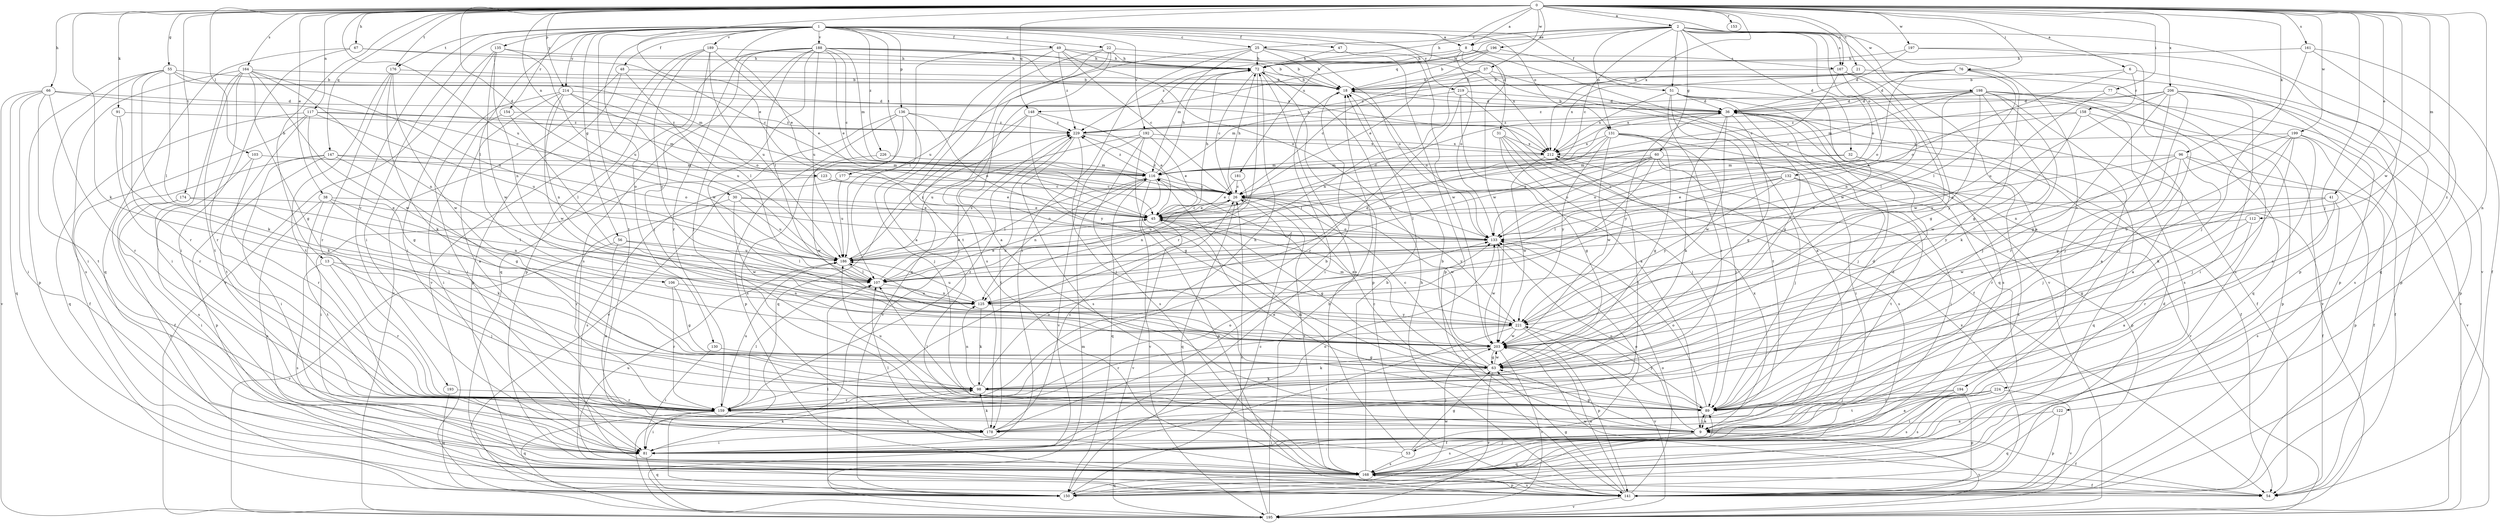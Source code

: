 strict digraph  {
0;
1;
2;
6;
8;
9;
13;
18;
21;
22;
25;
26;
30;
31;
32;
36;
37;
38;
41;
45;
47;
48;
49;
51;
53;
54;
55;
56;
60;
63;
66;
67;
72;
76;
77;
81;
89;
91;
96;
98;
103;
106;
107;
112;
116;
117;
122;
123;
125;
130;
131;
132;
133;
135;
136;
141;
147;
148;
150;
153;
154;
158;
159;
161;
164;
167;
168;
174;
176;
177;
178;
181;
186;
188;
189;
192;
193;
194;
195;
196;
197;
198;
199;
203;
206;
212;
214;
219;
221;
224;
226;
229;
0 -> 2  [label=a];
0 -> 6  [label=a];
0 -> 8  [label=a];
0 -> 13  [label=b];
0 -> 21  [label=c];
0 -> 30  [label=d];
0 -> 37  [label=e];
0 -> 38  [label=e];
0 -> 41  [label=e];
0 -> 45  [label=e];
0 -> 55  [label=g];
0 -> 66  [label=h];
0 -> 67  [label=h];
0 -> 76  [label=i];
0 -> 77  [label=i];
0 -> 89  [label=j];
0 -> 91  [label=k];
0 -> 96  [label=k];
0 -> 98  [label=k];
0 -> 103  [label=l];
0 -> 112  [label=m];
0 -> 117  [label=n];
0 -> 122  [label=n];
0 -> 123  [label=n];
0 -> 147  [label=q];
0 -> 148  [label=q];
0 -> 153  [label=r];
0 -> 161  [label=s];
0 -> 164  [label=s];
0 -> 167  [label=s];
0 -> 174  [label=t];
0 -> 176  [label=t];
0 -> 181  [label=u];
0 -> 186  [label=u];
0 -> 196  [label=w];
0 -> 197  [label=w];
0 -> 198  [label=w];
0 -> 199  [label=w];
0 -> 203  [label=w];
0 -> 206  [label=x];
0 -> 212  [label=x];
0 -> 214  [label=y];
0 -> 224  [label=z];
1 -> 8  [label=a];
1 -> 22  [label=c];
1 -> 25  [label=c];
1 -> 31  [label=d];
1 -> 45  [label=e];
1 -> 47  [label=f];
1 -> 48  [label=f];
1 -> 49  [label=f];
1 -> 51  [label=f];
1 -> 56  [label=g];
1 -> 81  [label=i];
1 -> 106  [label=l];
1 -> 130  [label=o];
1 -> 131  [label=o];
1 -> 135  [label=p];
1 -> 136  [label=p];
1 -> 154  [label=r];
1 -> 176  [label=t];
1 -> 177  [label=t];
1 -> 178  [label=t];
1 -> 188  [label=v];
1 -> 189  [label=v];
1 -> 192  [label=v];
1 -> 193  [label=v];
1 -> 214  [label=y];
1 -> 219  [label=y];
1 -> 226  [label=z];
2 -> 8  [label=a];
2 -> 9  [label=a];
2 -> 25  [label=c];
2 -> 26  [label=c];
2 -> 32  [label=d];
2 -> 51  [label=f];
2 -> 60  [label=g];
2 -> 72  [label=h];
2 -> 131  [label=o];
2 -> 132  [label=o];
2 -> 133  [label=o];
2 -> 148  [label=q];
2 -> 167  [label=s];
2 -> 194  [label=v];
2 -> 195  [label=v];
6 -> 18  [label=b];
6 -> 133  [label=o];
6 -> 141  [label=p];
6 -> 158  [label=r];
8 -> 72  [label=h];
8 -> 133  [label=o];
8 -> 167  [label=s];
8 -> 195  [label=v];
8 -> 203  [label=w];
8 -> 229  [label=z];
9 -> 18  [label=b];
9 -> 53  [label=f];
9 -> 54  [label=f];
9 -> 63  [label=g];
9 -> 81  [label=i];
9 -> 89  [label=j];
9 -> 133  [label=o];
9 -> 150  [label=q];
9 -> 168  [label=s];
9 -> 195  [label=v];
9 -> 212  [label=x];
13 -> 89  [label=j];
13 -> 107  [label=l];
13 -> 159  [label=r];
13 -> 168  [label=s];
18 -> 36  [label=d];
18 -> 81  [label=i];
18 -> 133  [label=o];
21 -> 18  [label=b];
21 -> 168  [label=s];
21 -> 229  [label=z];
22 -> 9  [label=a];
22 -> 18  [label=b];
22 -> 72  [label=h];
22 -> 150  [label=q];
22 -> 168  [label=s];
22 -> 178  [label=t];
25 -> 18  [label=b];
25 -> 72  [label=h];
25 -> 81  [label=i];
25 -> 116  [label=m];
25 -> 133  [label=o];
25 -> 186  [label=u];
25 -> 203  [label=w];
26 -> 45  [label=e];
26 -> 72  [label=h];
26 -> 150  [label=q];
26 -> 168  [label=s];
26 -> 186  [label=u];
26 -> 203  [label=w];
26 -> 221  [label=y];
26 -> 229  [label=z];
30 -> 45  [label=e];
30 -> 133  [label=o];
30 -> 159  [label=r];
30 -> 186  [label=u];
30 -> 203  [label=w];
31 -> 63  [label=g];
31 -> 89  [label=j];
31 -> 168  [label=s];
31 -> 178  [label=t];
31 -> 212  [label=x];
32 -> 116  [label=m];
32 -> 133  [label=o];
32 -> 150  [label=q];
32 -> 168  [label=s];
36 -> 18  [label=b];
36 -> 54  [label=f];
36 -> 63  [label=g];
36 -> 89  [label=j];
36 -> 98  [label=k];
36 -> 203  [label=w];
36 -> 221  [label=y];
36 -> 229  [label=z];
37 -> 9  [label=a];
37 -> 18  [label=b];
37 -> 26  [label=c];
37 -> 125  [label=n];
37 -> 150  [label=q];
38 -> 45  [label=e];
38 -> 98  [label=k];
38 -> 125  [label=n];
38 -> 168  [label=s];
38 -> 178  [label=t];
41 -> 45  [label=e];
41 -> 159  [label=r];
41 -> 168  [label=s];
41 -> 203  [label=w];
45 -> 26  [label=c];
45 -> 36  [label=d];
45 -> 63  [label=g];
45 -> 72  [label=h];
45 -> 133  [label=o];
45 -> 195  [label=v];
47 -> 72  [label=h];
47 -> 141  [label=p];
48 -> 18  [label=b];
48 -> 107  [label=l];
48 -> 141  [label=p];
48 -> 195  [label=v];
49 -> 9  [label=a];
49 -> 26  [label=c];
49 -> 72  [label=h];
49 -> 107  [label=l];
49 -> 133  [label=o];
49 -> 212  [label=x];
49 -> 229  [label=z];
51 -> 36  [label=d];
51 -> 63  [label=g];
51 -> 159  [label=r];
51 -> 168  [label=s];
51 -> 178  [label=t];
51 -> 195  [label=v];
51 -> 212  [label=x];
53 -> 63  [label=g];
53 -> 107  [label=l];
53 -> 116  [label=m];
53 -> 133  [label=o];
53 -> 168  [label=s];
54 -> 203  [label=w];
55 -> 18  [label=b];
55 -> 81  [label=i];
55 -> 98  [label=k];
55 -> 107  [label=l];
55 -> 116  [label=m];
55 -> 141  [label=p];
55 -> 159  [label=r];
55 -> 212  [label=x];
56 -> 9  [label=a];
56 -> 107  [label=l];
56 -> 186  [label=u];
56 -> 195  [label=v];
60 -> 45  [label=e];
60 -> 81  [label=i];
60 -> 89  [label=j];
60 -> 107  [label=l];
60 -> 116  [label=m];
60 -> 125  [label=n];
60 -> 133  [label=o];
60 -> 141  [label=p];
60 -> 186  [label=u];
63 -> 26  [label=c];
63 -> 98  [label=k];
63 -> 116  [label=m];
63 -> 195  [label=v];
63 -> 203  [label=w];
66 -> 26  [label=c];
66 -> 36  [label=d];
66 -> 81  [label=i];
66 -> 150  [label=q];
66 -> 159  [label=r];
66 -> 178  [label=t];
66 -> 195  [label=v];
67 -> 26  [label=c];
67 -> 72  [label=h];
67 -> 81  [label=i];
67 -> 150  [label=q];
72 -> 18  [label=b];
72 -> 26  [label=c];
72 -> 141  [label=p];
72 -> 159  [label=r];
72 -> 168  [label=s];
76 -> 18  [label=b];
76 -> 36  [label=d];
76 -> 63  [label=g];
76 -> 107  [label=l];
76 -> 133  [label=o];
76 -> 141  [label=p];
76 -> 212  [label=x];
77 -> 9  [label=a];
77 -> 36  [label=d];
77 -> 186  [label=u];
81 -> 98  [label=k];
81 -> 133  [label=o];
81 -> 150  [label=q];
89 -> 9  [label=a];
89 -> 26  [label=c];
89 -> 36  [label=d];
89 -> 45  [label=e];
89 -> 107  [label=l];
89 -> 133  [label=o];
89 -> 186  [label=u];
89 -> 221  [label=y];
91 -> 98  [label=k];
91 -> 159  [label=r];
91 -> 229  [label=z];
96 -> 54  [label=f];
96 -> 89  [label=j];
96 -> 116  [label=m];
96 -> 133  [label=o];
96 -> 141  [label=p];
96 -> 159  [label=r];
96 -> 221  [label=y];
98 -> 89  [label=j];
98 -> 125  [label=n];
98 -> 133  [label=o];
98 -> 159  [label=r];
103 -> 116  [label=m];
103 -> 159  [label=r];
103 -> 168  [label=s];
106 -> 63  [label=g];
106 -> 125  [label=n];
106 -> 159  [label=r];
107 -> 45  [label=e];
107 -> 125  [label=n];
107 -> 229  [label=z];
112 -> 9  [label=a];
112 -> 63  [label=g];
112 -> 133  [label=o];
116 -> 26  [label=c];
116 -> 72  [label=h];
116 -> 107  [label=l];
116 -> 125  [label=n];
116 -> 141  [label=p];
116 -> 150  [label=q];
116 -> 195  [label=v];
116 -> 229  [label=z];
117 -> 54  [label=f];
117 -> 63  [label=g];
117 -> 116  [label=m];
117 -> 150  [label=q];
117 -> 178  [label=t];
117 -> 186  [label=u];
117 -> 229  [label=z];
122 -> 9  [label=a];
122 -> 141  [label=p];
122 -> 150  [label=q];
123 -> 26  [label=c];
123 -> 45  [label=e];
123 -> 81  [label=i];
125 -> 36  [label=d];
125 -> 98  [label=k];
125 -> 186  [label=u];
125 -> 221  [label=y];
130 -> 63  [label=g];
130 -> 81  [label=i];
131 -> 54  [label=f];
131 -> 63  [label=g];
131 -> 81  [label=i];
131 -> 89  [label=j];
131 -> 107  [label=l];
131 -> 203  [label=w];
131 -> 212  [label=x];
131 -> 221  [label=y];
132 -> 26  [label=c];
132 -> 45  [label=e];
132 -> 54  [label=f];
132 -> 107  [label=l];
132 -> 178  [label=t];
132 -> 221  [label=y];
133 -> 186  [label=u];
133 -> 203  [label=w];
135 -> 72  [label=h];
135 -> 81  [label=i];
135 -> 125  [label=n];
135 -> 186  [label=u];
135 -> 195  [label=v];
135 -> 203  [label=w];
136 -> 89  [label=j];
136 -> 133  [label=o];
136 -> 141  [label=p];
136 -> 168  [label=s];
136 -> 195  [label=v];
136 -> 229  [label=z];
141 -> 36  [label=d];
141 -> 63  [label=g];
141 -> 72  [label=h];
141 -> 133  [label=o];
141 -> 168  [label=s];
141 -> 195  [label=v];
141 -> 203  [label=w];
141 -> 212  [label=x];
147 -> 54  [label=f];
147 -> 63  [label=g];
147 -> 81  [label=i];
147 -> 116  [label=m];
147 -> 133  [label=o];
147 -> 141  [label=p];
148 -> 45  [label=e];
148 -> 150  [label=q];
148 -> 195  [label=v];
148 -> 221  [label=y];
148 -> 229  [label=z];
150 -> 26  [label=c];
150 -> 107  [label=l];
150 -> 203  [label=w];
154 -> 81  [label=i];
154 -> 107  [label=l];
154 -> 229  [label=z];
158 -> 9  [label=a];
158 -> 45  [label=e];
158 -> 141  [label=p];
158 -> 203  [label=w];
158 -> 229  [label=z];
159 -> 72  [label=h];
159 -> 81  [label=i];
159 -> 107  [label=l];
159 -> 133  [label=o];
159 -> 150  [label=q];
159 -> 178  [label=t];
159 -> 186  [label=u];
159 -> 229  [label=z];
161 -> 54  [label=f];
161 -> 72  [label=h];
161 -> 89  [label=j];
161 -> 150  [label=q];
164 -> 18  [label=b];
164 -> 63  [label=g];
164 -> 81  [label=i];
164 -> 125  [label=n];
164 -> 159  [label=r];
164 -> 168  [label=s];
164 -> 178  [label=t];
164 -> 186  [label=u];
164 -> 203  [label=w];
167 -> 18  [label=b];
167 -> 26  [label=c];
167 -> 63  [label=g];
167 -> 125  [label=n];
167 -> 203  [label=w];
168 -> 18  [label=b];
168 -> 54  [label=f];
168 -> 89  [label=j];
168 -> 141  [label=p];
168 -> 150  [label=q];
168 -> 186  [label=u];
174 -> 45  [label=e];
174 -> 81  [label=i];
174 -> 107  [label=l];
174 -> 168  [label=s];
176 -> 18  [label=b];
176 -> 98  [label=k];
176 -> 159  [label=r];
176 -> 178  [label=t];
176 -> 203  [label=w];
177 -> 26  [label=c];
177 -> 168  [label=s];
177 -> 186  [label=u];
178 -> 18  [label=b];
178 -> 26  [label=c];
178 -> 36  [label=d];
178 -> 81  [label=i];
178 -> 98  [label=k];
181 -> 26  [label=c];
181 -> 45  [label=e];
181 -> 125  [label=n];
186 -> 45  [label=e];
186 -> 107  [label=l];
186 -> 229  [label=z];
188 -> 18  [label=b];
188 -> 26  [label=c];
188 -> 45  [label=e];
188 -> 72  [label=h];
188 -> 89  [label=j];
188 -> 107  [label=l];
188 -> 116  [label=m];
188 -> 150  [label=q];
188 -> 159  [label=r];
188 -> 168  [label=s];
188 -> 186  [label=u];
188 -> 203  [label=w];
188 -> 212  [label=x];
189 -> 45  [label=e];
189 -> 72  [label=h];
189 -> 89  [label=j];
189 -> 141  [label=p];
189 -> 186  [label=u];
189 -> 195  [label=v];
189 -> 221  [label=y];
192 -> 45  [label=e];
192 -> 63  [label=g];
192 -> 168  [label=s];
192 -> 186  [label=u];
192 -> 195  [label=v];
192 -> 212  [label=x];
193 -> 150  [label=q];
193 -> 159  [label=r];
194 -> 81  [label=i];
194 -> 89  [label=j];
194 -> 141  [label=p];
194 -> 168  [label=s];
195 -> 18  [label=b];
195 -> 26  [label=c];
195 -> 116  [label=m];
196 -> 18  [label=b];
196 -> 45  [label=e];
196 -> 72  [label=h];
196 -> 203  [label=w];
197 -> 36  [label=d];
197 -> 72  [label=h];
197 -> 81  [label=i];
197 -> 141  [label=p];
198 -> 9  [label=a];
198 -> 26  [label=c];
198 -> 36  [label=d];
198 -> 89  [label=j];
198 -> 98  [label=k];
198 -> 107  [label=l];
198 -> 150  [label=q];
198 -> 168  [label=s];
198 -> 195  [label=v];
198 -> 212  [label=x];
198 -> 221  [label=y];
198 -> 229  [label=z];
199 -> 54  [label=f];
199 -> 63  [label=g];
199 -> 89  [label=j];
199 -> 98  [label=k];
199 -> 125  [label=n];
199 -> 195  [label=v];
199 -> 212  [label=x];
203 -> 63  [label=g];
203 -> 89  [label=j];
203 -> 98  [label=k];
203 -> 195  [label=v];
206 -> 36  [label=d];
206 -> 63  [label=g];
206 -> 81  [label=i];
206 -> 89  [label=j];
206 -> 116  [label=m];
206 -> 141  [label=p];
206 -> 159  [label=r];
206 -> 168  [label=s];
206 -> 221  [label=y];
212 -> 116  [label=m];
212 -> 195  [label=v];
212 -> 203  [label=w];
214 -> 9  [label=a];
214 -> 36  [label=d];
214 -> 81  [label=i];
214 -> 125  [label=n];
214 -> 133  [label=o];
214 -> 186  [label=u];
214 -> 203  [label=w];
219 -> 9  [label=a];
219 -> 36  [label=d];
219 -> 54  [label=f];
219 -> 116  [label=m];
219 -> 159  [label=r];
221 -> 45  [label=e];
221 -> 81  [label=i];
221 -> 141  [label=p];
221 -> 159  [label=r];
221 -> 186  [label=u];
221 -> 195  [label=v];
221 -> 203  [label=w];
224 -> 9  [label=a];
224 -> 81  [label=i];
224 -> 89  [label=j];
224 -> 168  [label=s];
224 -> 178  [label=t];
224 -> 195  [label=v];
226 -> 116  [label=m];
226 -> 203  [label=w];
229 -> 72  [label=h];
229 -> 89  [label=j];
229 -> 168  [label=s];
229 -> 178  [label=t];
229 -> 212  [label=x];
}
